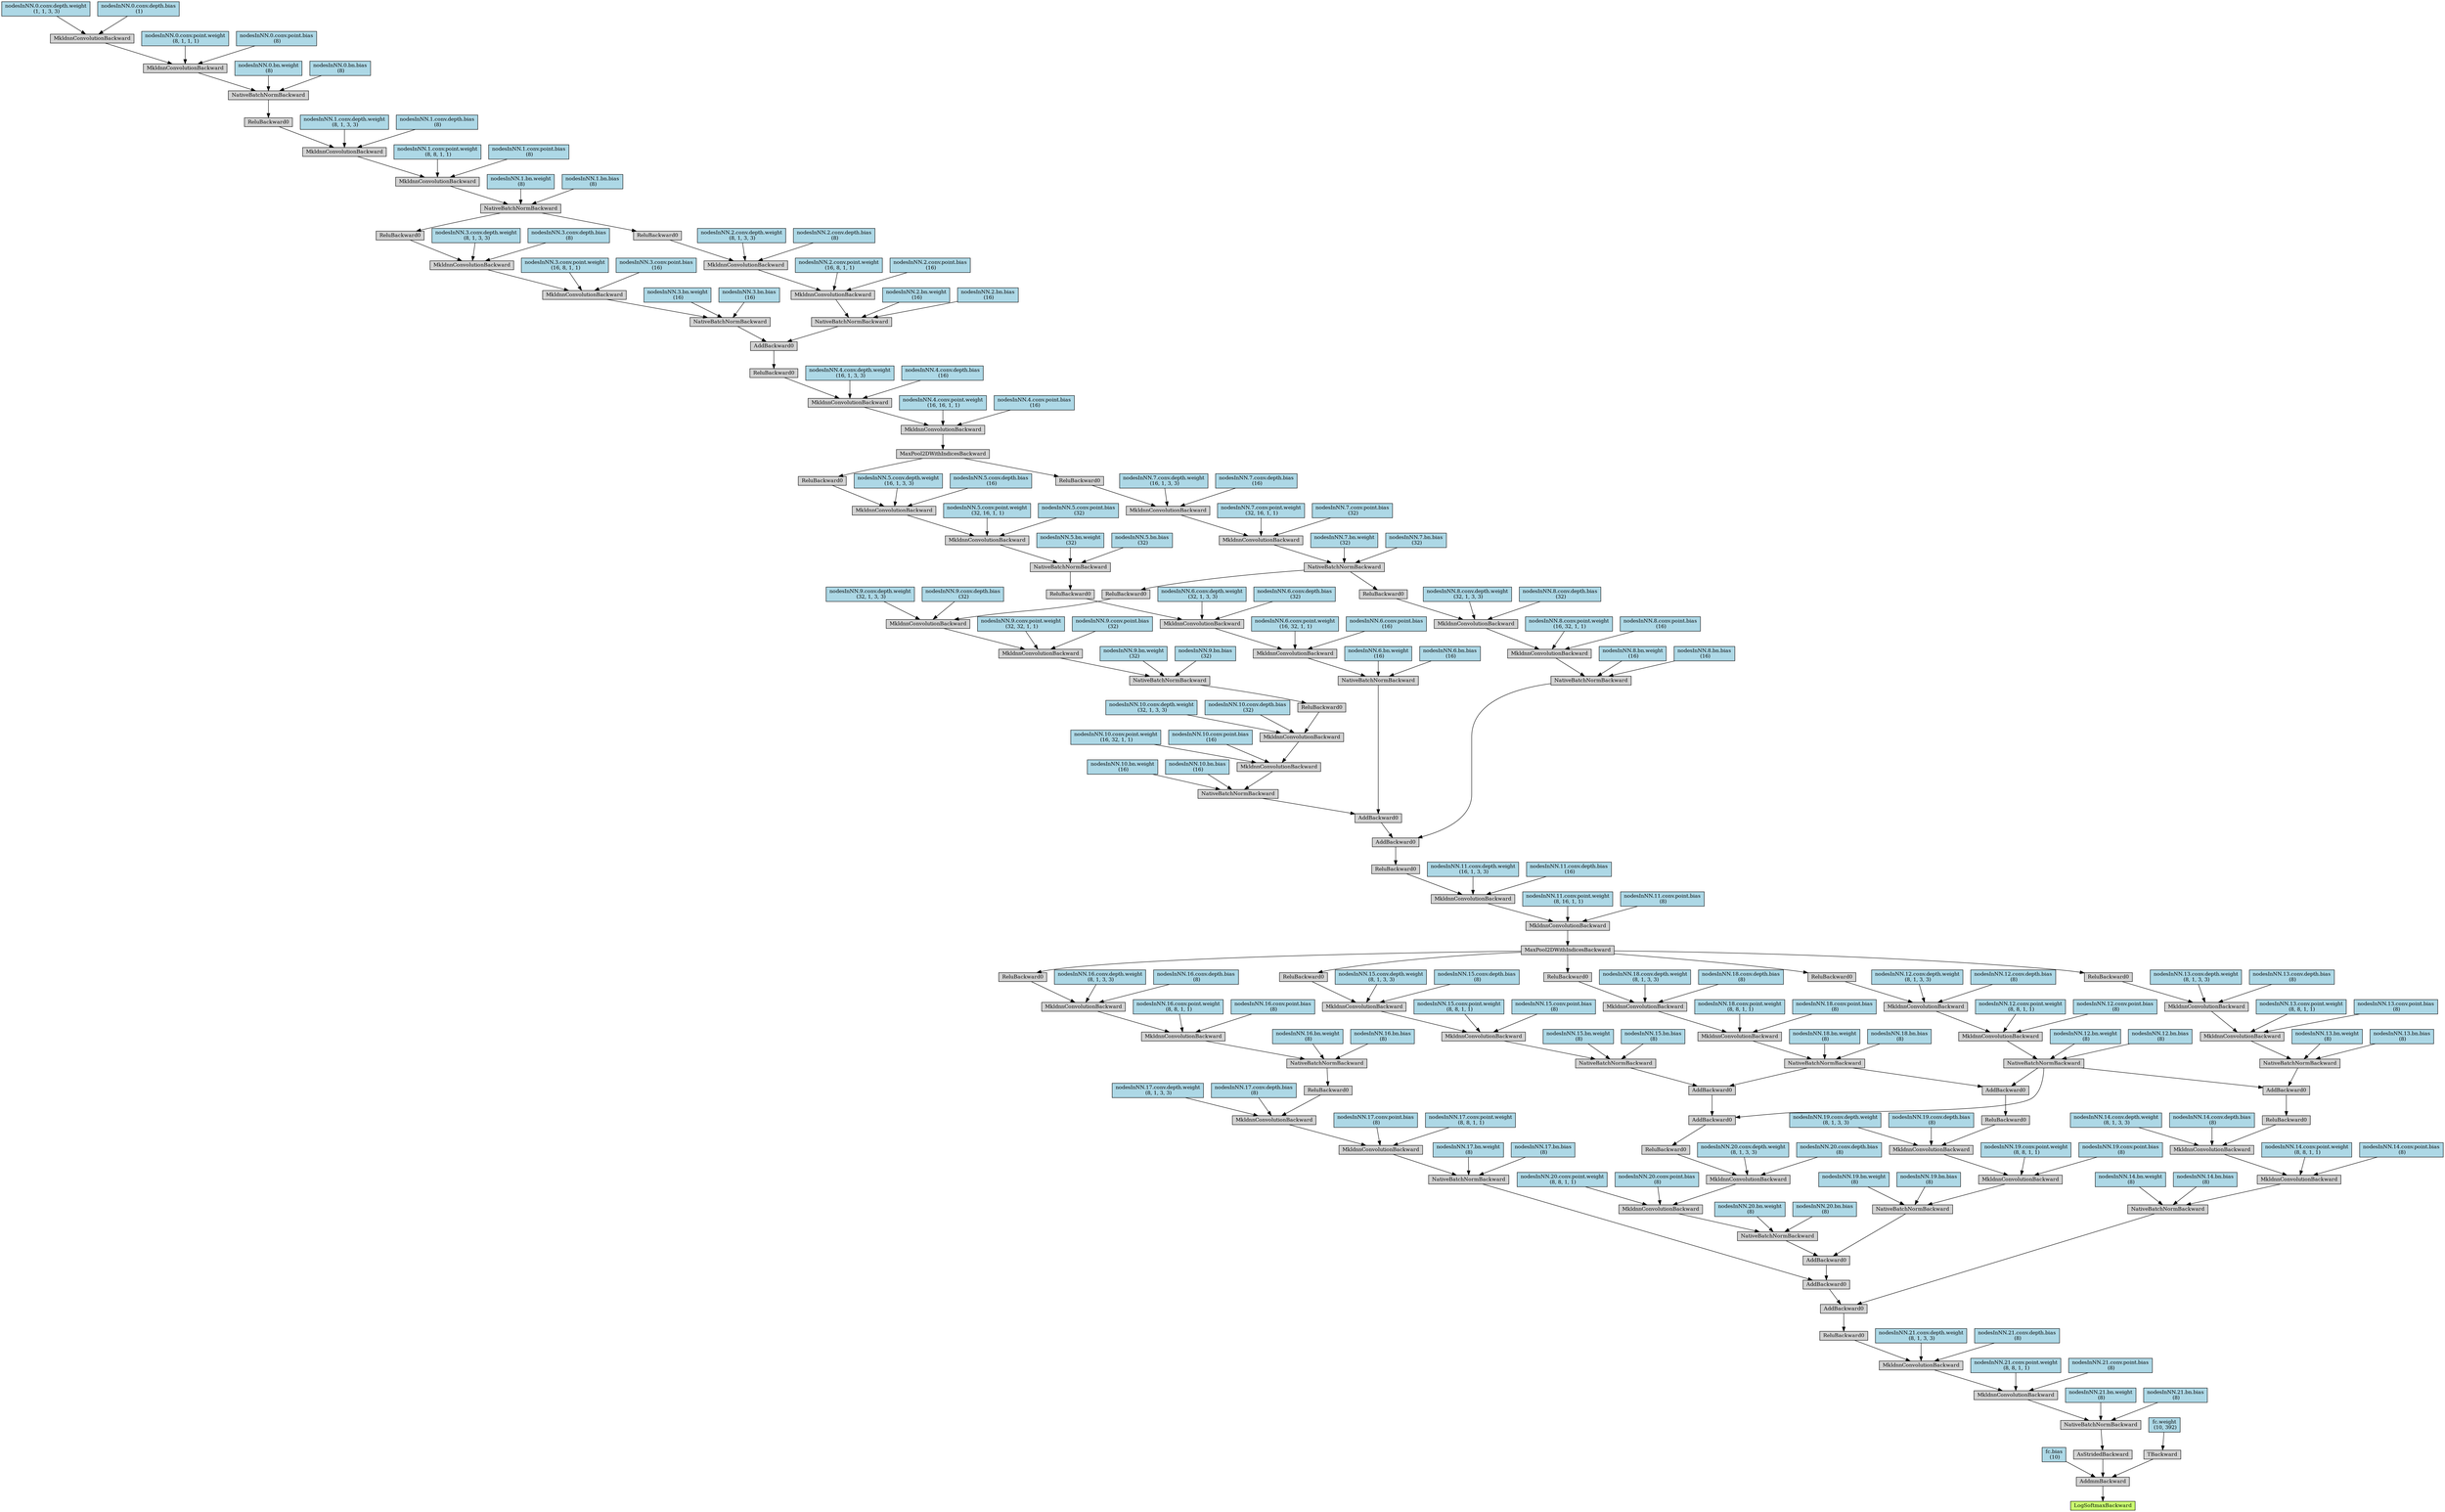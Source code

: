digraph {
	graph [size="70.65,70.65"]
	node [align=left fontsize=12 height=0.2 ranksep=0.1 shape=box style=filled]
		5460999888 [label=LogSoftmaxBackward fillcolor=darkolivegreen1]
			5460999376 -> 5460999888
		5460999376 [label=AddmmBackward]
			5461507344 -> 5460999376
		5461507344 [label="fc.bias
 (10)" fillcolor=lightblue]
			5461507408 -> 5460999376
		5461507408 [label=AsStridedBackward]
			5461507792 -> 5461507408
		5461507792 [label=NativeBatchNormBackward]
			5461507920 -> 5461507792
		5461507920 [label=MkldnnConvolutionBackward]
			5461520592 -> 5461507920
		5461520592 [label=MkldnnConvolutionBackward]
			5461520912 -> 5461520592
		5461520912 [label=ReluBackward0]
			5461521232 -> 5461520912
		5461521232 [label=AddBackward0]
			5461521424 -> 5461521232
		5461521424 [label=AddBackward0]
			5461521680 -> 5461521424
		5461521680 [label=AddBackward0]
			5461521936 -> 5461521680
		5461521936 [label=NativeBatchNormBackward]
			5461522192 -> 5461521936
		5461522192 [label=MkldnnConvolutionBackward]
			5461522512 -> 5461522192
		5461522512 [label=MkldnnConvolutionBackward]
			5461522832 -> 5461522512
		5461522832 [label=ReluBackward0]
			5461523152 -> 5461522832
		5461523152 [label=AddBackward0]
			5461523344 -> 5461523152
		5461523344 [label=AddBackward0]
			5461523600 -> 5461523344
		5461523600 [label=NativeBatchNormBackward]
			5461523856 -> 5461523600
		5461523856 [label=MkldnnConvolutionBackward]
			5461524176 -> 5461523856
		5461524176 [label=MkldnnConvolutionBackward]
			5461524560 -> 5461524176
		5461524560 [label=ReluBackward0]
			5461524880 -> 5461524560
		5461524880 [label=MaxPool2DWithIndicesBackward]
			5461525072 -> 5461524880
		5461525072 [label=MkldnnConvolutionBackward]
			5461525264 -> 5461525072
		5461525264 [label=MkldnnConvolutionBackward]
			5461525584 -> 5461525264
		5461525584 [label=ReluBackward0]
			5461525904 -> 5461525584
		5461525904 [label=AddBackward0]
			5461526096 -> 5461525904
		5461526096 [label=AddBackward0]
			5461526352 -> 5461526096
		5461526352 [label=NativeBatchNormBackward]
			5461526608 -> 5461526352
		5461526608 [label=MkldnnConvolutionBackward]
			5461526928 -> 5461526608
		5461526928 [label=MkldnnConvolutionBackward]
			5461527248 -> 5461526928
		5461527248 [label=ReluBackward0]
			5461527568 -> 5461527248
		5461527568 [label=NativeBatchNormBackward]
			5461527760 -> 5461527568
		5461527760 [label=MkldnnConvolutionBackward]
			5461528080 -> 5461527760
		5461528080 [label=MkldnnConvolutionBackward]
			5461528400 -> 5461528080
		5461528400 [label=ReluBackward0]
			5461532880 -> 5461528400
		5461532880 [label=MaxPool2DWithIndicesBackward]
			5461533072 -> 5461532880
		5461533072 [label=MkldnnConvolutionBackward]
			5461533264 -> 5461533072
		5461533264 [label=MkldnnConvolutionBackward]
			5461533584 -> 5461533264
		5461533584 [label=ReluBackward0]
			5461533904 -> 5461533584
		5461533904 [label=AddBackward0]
			5461534096 -> 5461533904
		5461534096 [label=NativeBatchNormBackward]
			5461534352 -> 5461534096
		5461534352 [label=MkldnnConvolutionBackward]
			5461534672 -> 5461534352
		5461534672 [label=MkldnnConvolutionBackward]
			5461534992 -> 5461534672
		5461534992 [label=ReluBackward0]
			5461535312 -> 5461534992
		5461535312 [label=NativeBatchNormBackward]
			5461535504 -> 5461535312
		5461535504 [label=MkldnnConvolutionBackward]
			5461535824 -> 5461535504
		5461535824 [label=MkldnnConvolutionBackward]
			5461536144 -> 5461535824
		5461536144 [label=ReluBackward0]
			5461536464 -> 5461536144
		5461536464 [label=NativeBatchNormBackward]
			5461536656 -> 5461536464
		5461536656 [label=MkldnnConvolutionBackward]
			5461537040 -> 5461536656
		5461537040 [label=MkldnnConvolutionBackward]
			5461537360 -> 5461537040
		5461537360 [label="nodesInNN.0.conv.depth.weight
 (1, 1, 3, 3)" fillcolor=lightblue]
			5461537424 -> 5461537040
		5461537424 [label="nodesInNN.0.conv.depth.bias
 (1)" fillcolor=lightblue]
			5461537104 -> 5461536656
		5461537104 [label="nodesInNN.0.conv.point.weight
 (8, 1, 1, 1)" fillcolor=lightblue]
			5461537168 -> 5461536656
		5461537168 [label="nodesInNN.0.conv.point.bias
 (8)" fillcolor=lightblue]
			5461536720 -> 5461536464
		5461536720 [label="nodesInNN.0.bn.weight
 (8)" fillcolor=lightblue]
			5461536848 -> 5461536464
		5461536848 [label="nodesInNN.0.bn.bias
 (8)" fillcolor=lightblue]
			5461536208 -> 5461535824
		5461536208 [label="nodesInNN.1.conv.depth.weight
 (8, 1, 3, 3)" fillcolor=lightblue]
			5461536272 -> 5461535824
		5461536272 [label="nodesInNN.1.conv.depth.bias
 (8)" fillcolor=lightblue]
			5461535888 -> 5461535504
		5461535888 [label="nodesInNN.1.conv.point.weight
 (8, 8, 1, 1)" fillcolor=lightblue]
			5461535952 -> 5461535504
		5461535952 [label="nodesInNN.1.conv.point.bias
 (8)" fillcolor=lightblue]
			5461535568 -> 5461535312
		5461535568 [label="nodesInNN.1.bn.weight
 (8)" fillcolor=lightblue]
			5461535632 -> 5461535312
		5461535632 [label="nodesInNN.1.bn.bias
 (8)" fillcolor=lightblue]
			5461535056 -> 5461534672
		5461535056 [label="nodesInNN.3.conv.depth.weight
 (8, 1, 3, 3)" fillcolor=lightblue]
			5461535120 -> 5461534672
		5461535120 [label="nodesInNN.3.conv.depth.bias
 (8)" fillcolor=lightblue]
			5461534736 -> 5461534352
		5461534736 [label="nodesInNN.3.conv.point.weight
 (16, 8, 1, 1)" fillcolor=lightblue]
			5461534800 -> 5461534352
		5461534800 [label="nodesInNN.3.conv.point.bias
 (16)" fillcolor=lightblue]
			5461534416 -> 5461534096
		5461534416 [label="nodesInNN.3.bn.weight
 (16)" fillcolor=lightblue]
			5461534480 -> 5461534096
		5461534480 [label="nodesInNN.3.bn.bias
 (16)" fillcolor=lightblue]
			5461534160 -> 5461533904
		5461534160 [label=NativeBatchNormBackward]
			5461538064 -> 5461534160
		5461538064 [label=MkldnnConvolutionBackward]
			5461538384 -> 5461538064
		5461538384 [label=MkldnnConvolutionBackward]
			5461538704 -> 5461538384
		5461538704 [label=ReluBackward0]
			5461535312 -> 5461538704
			5461538768 -> 5461538384
		5461538768 [label="nodesInNN.2.conv.depth.weight
 (8, 1, 3, 3)" fillcolor=lightblue]
			5461538832 -> 5461538384
		5461538832 [label="nodesInNN.2.conv.depth.bias
 (8)" fillcolor=lightblue]
			5461538448 -> 5461538064
		5461538448 [label="nodesInNN.2.conv.point.weight
 (16, 8, 1, 1)" fillcolor=lightblue]
			5461538512 -> 5461538064
		5461538512 [label="nodesInNN.2.conv.point.bias
 (16)" fillcolor=lightblue]
			5461538128 -> 5461534160
		5461538128 [label="nodesInNN.2.bn.weight
 (16)" fillcolor=lightblue]
			5461538192 -> 5461534160
		5461538192 [label="nodesInNN.2.bn.bias
 (16)" fillcolor=lightblue]
			5461533648 -> 5461533264
		5461533648 [label="nodesInNN.4.conv.depth.weight
 (16, 1, 3, 3)" fillcolor=lightblue]
			5461533712 -> 5461533264
		5461533712 [label="nodesInNN.4.conv.depth.bias
 (16)" fillcolor=lightblue]
			5461533328 -> 5461533072
		5461533328 [label="nodesInNN.4.conv.point.weight
 (16, 16, 1, 1)" fillcolor=lightblue]
			5461533392 -> 5461533072
		5461533392 [label="nodesInNN.4.conv.point.bias
 (16)" fillcolor=lightblue]
			5461528464 -> 5461528080
		5461528464 [label="nodesInNN.5.conv.depth.weight
 (16, 1, 3, 3)" fillcolor=lightblue]
			5461528528 -> 5461528080
		5461528528 [label="nodesInNN.5.conv.depth.bias
 (16)" fillcolor=lightblue]
			5461528144 -> 5461527760
		5461528144 [label="nodesInNN.5.conv.point.weight
 (32, 16, 1, 1)" fillcolor=lightblue]
			5461528208 -> 5461527760
		5461528208 [label="nodesInNN.5.conv.point.bias
 (32)" fillcolor=lightblue]
			5461527824 -> 5461527568
		5461527824 [label="nodesInNN.5.bn.weight
 (32)" fillcolor=lightblue]
			5461527888 -> 5461527568
		5461527888 [label="nodesInNN.5.bn.bias
 (32)" fillcolor=lightblue]
			5461527312 -> 5461526928
		5461527312 [label="nodesInNN.6.conv.depth.weight
 (32, 1, 3, 3)" fillcolor=lightblue]
			5461527376 -> 5461526928
		5461527376 [label="nodesInNN.6.conv.depth.bias
 (32)" fillcolor=lightblue]
			5461526992 -> 5461526608
		5461526992 [label="nodesInNN.6.conv.point.weight
 (16, 32, 1, 1)" fillcolor=lightblue]
			5461527056 -> 5461526608
		5461527056 [label="nodesInNN.6.conv.point.bias
 (16)" fillcolor=lightblue]
			5461526672 -> 5461526352
		5461526672 [label="nodesInNN.6.bn.weight
 (16)" fillcolor=lightblue]
			5461526736 -> 5461526352
		5461526736 [label="nodesInNN.6.bn.bias
 (16)" fillcolor=lightblue]
			5461526416 -> 5461526096
		5461526416 [label=NativeBatchNormBackward]
			5461539536 -> 5461526416
		5461539536 [label=MkldnnConvolutionBackward]
			5461539856 -> 5461539536
		5461539856 [label=MkldnnConvolutionBackward]
			5461540176 -> 5461539856
		5461540176 [label=ReluBackward0]
			5461540496 -> 5461540176
		5461540496 [label=NativeBatchNormBackward]
			5461540688 -> 5461540496
		5461540688 [label=MkldnnConvolutionBackward]
			5461549264 -> 5461540688
		5461549264 [label=MkldnnConvolutionBackward]
			5461549584 -> 5461549264
		5461549584 [label=ReluBackward0]
			5461549904 -> 5461549584
		5461549904 [label=NativeBatchNormBackward]
			5461550096 -> 5461549904
		5461550096 [label=MkldnnConvolutionBackward]
			5461550416 -> 5461550096
		5461550416 [label=MkldnnConvolutionBackward]
			5461550736 -> 5461550416
		5461550736 [label=ReluBackward0]
			5461532880 -> 5461550736
			5461550800 -> 5461550416
		5461550800 [label="nodesInNN.7.conv.depth.weight
 (16, 1, 3, 3)" fillcolor=lightblue]
			5461550864 -> 5461550416
		5461550864 [label="nodesInNN.7.conv.depth.bias
 (16)" fillcolor=lightblue]
			5461550480 -> 5461550096
		5461550480 [label="nodesInNN.7.conv.point.weight
 (32, 16, 1, 1)" fillcolor=lightblue]
			5461550544 -> 5461550096
		5461550544 [label="nodesInNN.7.conv.point.bias
 (32)" fillcolor=lightblue]
			5461550160 -> 5461549904
		5461550160 [label="nodesInNN.7.bn.weight
 (32)" fillcolor=lightblue]
			5461550224 -> 5461549904
		5461550224 [label="nodesInNN.7.bn.bias
 (32)" fillcolor=lightblue]
			5461549648 -> 5461549264
		5461549648 [label="nodesInNN.9.conv.depth.weight
 (32, 1, 3, 3)" fillcolor=lightblue]
			5461549712 -> 5461549264
		5461549712 [label="nodesInNN.9.conv.depth.bias
 (32)" fillcolor=lightblue]
			5461549328 -> 5461540688
		5461549328 [label="nodesInNN.9.conv.point.weight
 (32, 32, 1, 1)" fillcolor=lightblue]
			5461549392 -> 5461540688
		5461549392 [label="nodesInNN.9.conv.point.bias
 (32)" fillcolor=lightblue]
			5461540752 -> 5461540496
		5461540752 [label="nodesInNN.9.bn.weight
 (32)" fillcolor=lightblue]
			5461540816 -> 5461540496
		5461540816 [label="nodesInNN.9.bn.bias
 (32)" fillcolor=lightblue]
			5461540240 -> 5461539856
		5461540240 [label="nodesInNN.10.conv.depth.weight
 (32, 1, 3, 3)" fillcolor=lightblue]
			5461540304 -> 5461539856
		5461540304 [label="nodesInNN.10.conv.depth.bias
 (32)" fillcolor=lightblue]
			5461539920 -> 5461539536
		5461539920 [label="nodesInNN.10.conv.point.weight
 (16, 32, 1, 1)" fillcolor=lightblue]
			5461539984 -> 5461539536
		5461539984 [label="nodesInNN.10.conv.point.bias
 (16)" fillcolor=lightblue]
			5461539600 -> 5461526416
		5461539600 [label="nodesInNN.10.bn.weight
 (16)" fillcolor=lightblue]
			5461539664 -> 5461526416
		5461539664 [label="nodesInNN.10.bn.bias
 (16)" fillcolor=lightblue]
			5461526160 -> 5461525904
		5461526160 [label=NativeBatchNormBackward]
			5461539728 -> 5461526160
		5461539728 [label=MkldnnConvolutionBackward]
			5461551888 -> 5461539728
		5461551888 [label=MkldnnConvolutionBackward]
			5461552208 -> 5461551888
		5461552208 [label=ReluBackward0]
			5461549904 -> 5461552208
			5461552272 -> 5461551888
		5461552272 [label="nodesInNN.8.conv.depth.weight
 (32, 1, 3, 3)" fillcolor=lightblue]
			5461552336 -> 5461551888
		5461552336 [label="nodesInNN.8.conv.depth.bias
 (32)" fillcolor=lightblue]
			5461551952 -> 5461539728
		5461551952 [label="nodesInNN.8.conv.point.weight
 (16, 32, 1, 1)" fillcolor=lightblue]
			5461552016 -> 5461539728
		5461552016 [label="nodesInNN.8.conv.point.bias
 (16)" fillcolor=lightblue]
			5461551632 -> 5461526160
		5461551632 [label="nodesInNN.8.bn.weight
 (16)" fillcolor=lightblue]
			5461551696 -> 5461526160
		5461551696 [label="nodesInNN.8.bn.bias
 (16)" fillcolor=lightblue]
			5461525648 -> 5461525264
		5461525648 [label="nodesInNN.11.conv.depth.weight
 (16, 1, 3, 3)" fillcolor=lightblue]
			5461525712 -> 5461525264
		5461525712 [label="nodesInNN.11.conv.depth.bias
 (16)" fillcolor=lightblue]
			5461525328 -> 5461525072
		5461525328 [label="nodesInNN.11.conv.point.weight
 (8, 16, 1, 1)" fillcolor=lightblue]
			5461525392 -> 5461525072
		5461525392 [label="nodesInNN.11.conv.point.bias
 (8)" fillcolor=lightblue]
			5461524624 -> 5461524176
		5461524624 [label="nodesInNN.18.conv.depth.weight
 (8, 1, 3, 3)" fillcolor=lightblue]
			5461524688 -> 5461524176
		5461524688 [label="nodesInNN.18.conv.depth.bias
 (8)" fillcolor=lightblue]
			5461524240 -> 5461523856
		5461524240 [label="nodesInNN.18.conv.point.weight
 (8, 8, 1, 1)" fillcolor=lightblue]
			5461524304 -> 5461523856
		5461524304 [label="nodesInNN.18.conv.point.bias
 (8)" fillcolor=lightblue]
			5461523920 -> 5461523600
		5461523920 [label="nodesInNN.18.bn.weight
 (8)" fillcolor=lightblue]
			5461523984 -> 5461523600
		5461523984 [label="nodesInNN.18.bn.bias
 (8)" fillcolor=lightblue]
			5461523664 -> 5461523344
		5461523664 [label=NativeBatchNormBackward]
			5461552912 -> 5461523664
		5461552912 [label=MkldnnConvolutionBackward]
			5461557392 -> 5461552912
		5461557392 [label=MkldnnConvolutionBackward]
			5461557712 -> 5461557392
		5461557712 [label=ReluBackward0]
			5461524880 -> 5461557712
			5461557776 -> 5461557392
		5461557776 [label="nodesInNN.15.conv.depth.weight
 (8, 1, 3, 3)" fillcolor=lightblue]
			5461557840 -> 5461557392
		5461557840 [label="nodesInNN.15.conv.depth.bias
 (8)" fillcolor=lightblue]
			5461557456 -> 5461552912
		5461557456 [label="nodesInNN.15.conv.point.weight
 (8, 8, 1, 1)" fillcolor=lightblue]
			5461557520 -> 5461552912
		5461557520 [label="nodesInNN.15.conv.point.bias
 (8)" fillcolor=lightblue]
			5461552976 -> 5461523664
		5461552976 [label="nodesInNN.15.bn.weight
 (8)" fillcolor=lightblue]
			5461553040 -> 5461523664
		5461553040 [label="nodesInNN.15.bn.bias
 (8)" fillcolor=lightblue]
			5461523408 -> 5461523152
		5461523408 [label=NativeBatchNormBackward]
			5461553104 -> 5461523408
		5461553104 [label=MkldnnConvolutionBackward]
			5461558608 -> 5461553104
		5461558608 [label=MkldnnConvolutionBackward]
			5461558928 -> 5461558608
		5461558928 [label=ReluBackward0]
			5461524880 -> 5461558928
			5461558992 -> 5461558608
		5461558992 [label="nodesInNN.12.conv.depth.weight
 (8, 1, 3, 3)" fillcolor=lightblue]
			5461559056 -> 5461558608
		5461559056 [label="nodesInNN.12.conv.depth.bias
 (8)" fillcolor=lightblue]
			5461558672 -> 5461553104
		5461558672 [label="nodesInNN.12.conv.point.weight
 (8, 8, 1, 1)" fillcolor=lightblue]
			5461558736 -> 5461553104
		5461558736 [label="nodesInNN.12.conv.point.bias
 (8)" fillcolor=lightblue]
			5461558352 -> 5461523408
		5461558352 [label="nodesInNN.12.bn.weight
 (8)" fillcolor=lightblue]
			5461558416 -> 5461523408
		5461558416 [label="nodesInNN.12.bn.bias
 (8)" fillcolor=lightblue]
			5461522896 -> 5461522512
		5461522896 [label="nodesInNN.20.conv.depth.weight
 (8, 1, 3, 3)" fillcolor=lightblue]
			5461522960 -> 5461522512
		5461522960 [label="nodesInNN.20.conv.depth.bias
 (8)" fillcolor=lightblue]
			5461522576 -> 5461522192
		5461522576 [label="nodesInNN.20.conv.point.weight
 (8, 8, 1, 1)" fillcolor=lightblue]
			5461522640 -> 5461522192
		5461522640 [label="nodesInNN.20.conv.point.bias
 (8)" fillcolor=lightblue]
			5461522256 -> 5461521936
		5461522256 [label="nodesInNN.20.bn.weight
 (8)" fillcolor=lightblue]
			5461522320 -> 5461521936
		5461522320 [label="nodesInNN.20.bn.bias
 (8)" fillcolor=lightblue]
			5461522000 -> 5461521680
		5461522000 [label=NativeBatchNormBackward]
			5461559632 -> 5461522000
		5461559632 [label=MkldnnConvolutionBackward]
			5461559952 -> 5461559632
		5461559952 [label=MkldnnConvolutionBackward]
			5461560272 -> 5461559952
		5461560272 [label=ReluBackward0]
			5461560592 -> 5461560272
		5461560592 [label=AddBackward0]
			5461523600 -> 5461560592
			5461523408 -> 5461560592
			5461560336 -> 5461559952
		5461560336 [label="nodesInNN.19.conv.depth.weight
 (8, 1, 3, 3)" fillcolor=lightblue]
			5461560400 -> 5461559952
		5461560400 [label="nodesInNN.19.conv.depth.bias
 (8)" fillcolor=lightblue]
			5461560016 -> 5461559632
		5461560016 [label="nodesInNN.19.conv.point.weight
 (8, 8, 1, 1)" fillcolor=lightblue]
			5461560080 -> 5461559632
		5461560080 [label="nodesInNN.19.conv.point.bias
 (8)" fillcolor=lightblue]
			5461559696 -> 5461522000
		5461559696 [label="nodesInNN.19.bn.weight
 (8)" fillcolor=lightblue]
			5461559760 -> 5461522000
		5461559760 [label="nodesInNN.19.bn.bias
 (8)" fillcolor=lightblue]
			5461521744 -> 5461521424
		5461521744 [label=NativeBatchNormBackward]
			5461559824 -> 5461521744
		5461559824 [label=MkldnnConvolutionBackward]
			5461569616 -> 5461559824
		5461569616 [label=MkldnnConvolutionBackward]
			5461569936 -> 5461569616
		5461569936 [label=ReluBackward0]
			5461570256 -> 5461569936
		5461570256 [label=NativeBatchNormBackward]
			5461570448 -> 5461570256
		5461570448 [label=MkldnnConvolutionBackward]
			5461570768 -> 5461570448
		5461570768 [label=MkldnnConvolutionBackward]
			5461571088 -> 5461570768
		5461571088 [label=ReluBackward0]
			5461524880 -> 5461571088
			5461571152 -> 5461570768
		5461571152 [label="nodesInNN.16.conv.depth.weight
 (8, 1, 3, 3)" fillcolor=lightblue]
			5461571216 -> 5461570768
		5461571216 [label="nodesInNN.16.conv.depth.bias
 (8)" fillcolor=lightblue]
			5461570832 -> 5461570448
		5461570832 [label="nodesInNN.16.conv.point.weight
 (8, 8, 1, 1)" fillcolor=lightblue]
			5461570896 -> 5461570448
		5461570896 [label="nodesInNN.16.conv.point.bias
 (8)" fillcolor=lightblue]
			5461570512 -> 5461570256
		5461570512 [label="nodesInNN.16.bn.weight
 (8)" fillcolor=lightblue]
			5461570576 -> 5461570256
		5461570576 [label="nodesInNN.16.bn.bias
 (8)" fillcolor=lightblue]
			5461570000 -> 5461569616
		5461570000 [label="nodesInNN.17.conv.depth.weight
 (8, 1, 3, 3)" fillcolor=lightblue]
			5461570064 -> 5461569616
		5461570064 [label="nodesInNN.17.conv.depth.bias
 (8)" fillcolor=lightblue]
			5461569680 -> 5461559824
		5461569680 [label="nodesInNN.17.conv.point.weight
 (8, 8, 1, 1)" fillcolor=lightblue]
			5461569744 -> 5461559824
		5461569744 [label="nodesInNN.17.conv.point.bias
 (8)" fillcolor=lightblue]
			5461561104 -> 5461521744
		5461561104 [label="nodesInNN.17.bn.weight
 (8)" fillcolor=lightblue]
			5461561168 -> 5461521744
		5461561168 [label="nodesInNN.17.bn.bias
 (8)" fillcolor=lightblue]
			5461521488 -> 5461521232
		5461521488 [label=NativeBatchNormBackward]
			5461561232 -> 5461521488
		5461561232 [label=MkldnnConvolutionBackward]
			5461572112 -> 5461561232
		5461572112 [label=MkldnnConvolutionBackward]
			5461572432 -> 5461572112
		5461572432 [label=ReluBackward0]
			5461572752 -> 5461572432
		5461572752 [label=AddBackward0]
			5461572944 -> 5461572752
		5461572944 [label=NativeBatchNormBackward]
			5461573136 -> 5461572944
		5461573136 [label=MkldnnConvolutionBackward]
			5461573456 -> 5461573136
		5461573456 [label=MkldnnConvolutionBackward]
			5461573840 -> 5461573456
		5461573840 [label=ReluBackward0]
			5461524880 -> 5461573840
			5461573904 -> 5461573456
		5461573904 [label="nodesInNN.13.conv.depth.weight
 (8, 1, 3, 3)" fillcolor=lightblue]
			5461573968 -> 5461573456
		5461573968 [label="nodesInNN.13.conv.depth.bias
 (8)" fillcolor=lightblue]
			5461573520 -> 5461573136
		5461573520 [label="nodesInNN.13.conv.point.weight
 (8, 8, 1, 1)" fillcolor=lightblue]
			5461573584 -> 5461573136
		5461573584 [label="nodesInNN.13.conv.point.bias
 (8)" fillcolor=lightblue]
			5461573200 -> 5461572944
		5461573200 [label="nodesInNN.13.bn.weight
 (8)" fillcolor=lightblue]
			5461573264 -> 5461572944
		5461573264 [label="nodesInNN.13.bn.bias
 (8)" fillcolor=lightblue]
			5461523408 -> 5461572752
			5461572496 -> 5461572112
		5461572496 [label="nodesInNN.14.conv.depth.weight
 (8, 1, 3, 3)" fillcolor=lightblue]
			5461572560 -> 5461572112
		5461572560 [label="nodesInNN.14.conv.depth.bias
 (8)" fillcolor=lightblue]
			5461572176 -> 5461561232
		5461572176 [label="nodesInNN.14.conv.point.weight
 (8, 8, 1, 1)" fillcolor=lightblue]
			5461572240 -> 5461561232
		5461572240 [label="nodesInNN.14.conv.point.bias
 (8)" fillcolor=lightblue]
			5461571856 -> 5461521488
		5461571856 [label="nodesInNN.14.bn.weight
 (8)" fillcolor=lightblue]
			5461571920 -> 5461521488
		5461571920 [label="nodesInNN.14.bn.bias
 (8)" fillcolor=lightblue]
			5461520976 -> 5461520592
		5461520976 [label="nodesInNN.21.conv.depth.weight
 (8, 1, 3, 3)" fillcolor=lightblue]
			5461521040 -> 5461520592
		5461521040 [label="nodesInNN.21.conv.depth.bias
 (8)" fillcolor=lightblue]
			5461520656 -> 5461507920
		5461520656 [label="nodesInNN.21.conv.point.weight
 (8, 8, 1, 1)" fillcolor=lightblue]
			5461520720 -> 5461507920
		5461520720 [label="nodesInNN.21.conv.point.bias
 (8)" fillcolor=lightblue]
			5461507984 -> 5461507792
		5461507984 [label="nodesInNN.21.bn.weight
 (8)" fillcolor=lightblue]
			5461508048 -> 5461507792
		5461508048 [label="nodesInNN.21.bn.bias
 (8)" fillcolor=lightblue]
			5461507472 -> 5460999376
		5461507472 [label=TBackward]
			5461520464 -> 5461507472
		5461520464 [label="fc.weight
 (10, 392)" fillcolor=lightblue]
}